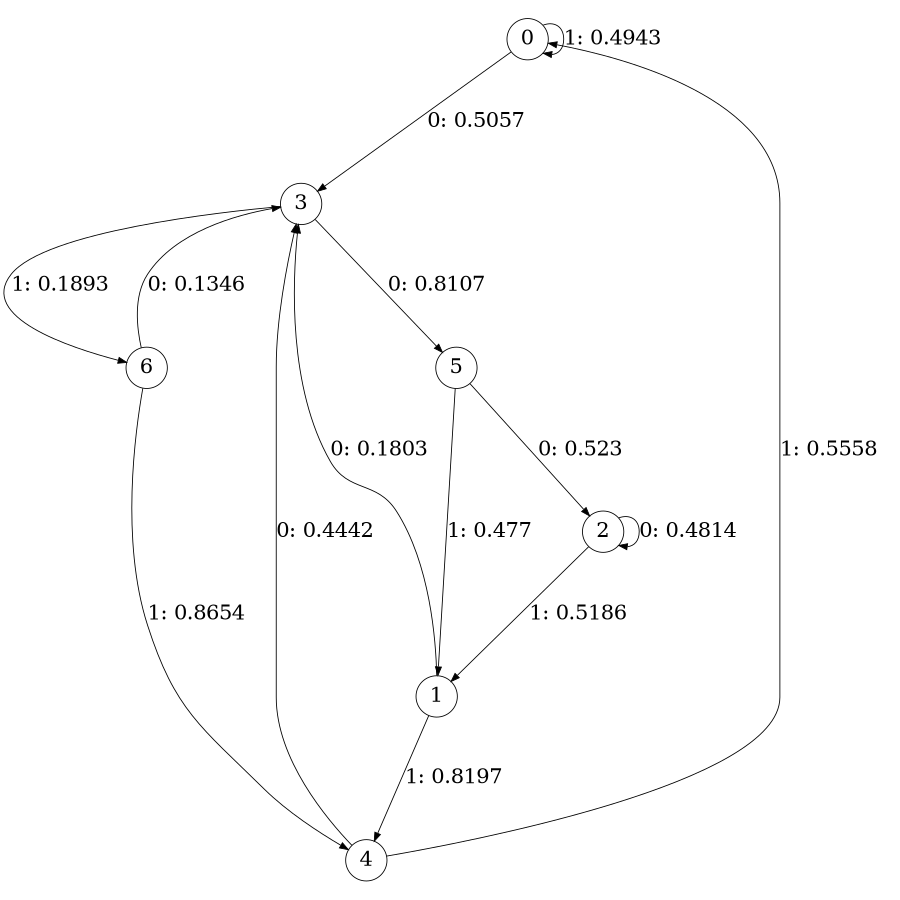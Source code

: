 digraph "ch1faceL3" {
size = "6,8.5";
ratio = "fill";
node [shape = circle];
node [fontsize = 24];
edge [fontsize = 24];
0 -> 3 [label = "0: 0.5057   "];
0 -> 0 [label = "1: 0.4943   "];
1 -> 3 [label = "0: 0.1803   "];
1 -> 4 [label = "1: 0.8197   "];
2 -> 2 [label = "0: 0.4814   "];
2 -> 1 [label = "1: 0.5186   "];
3 -> 5 [label = "0: 0.8107   "];
3 -> 6 [label = "1: 0.1893   "];
4 -> 3 [label = "0: 0.4442   "];
4 -> 0 [label = "1: 0.5558   "];
5 -> 2 [label = "0: 0.523    "];
5 -> 1 [label = "1: 0.477    "];
6 -> 3 [label = "0: 0.1346   "];
6 -> 4 [label = "1: 0.8654   "];
}